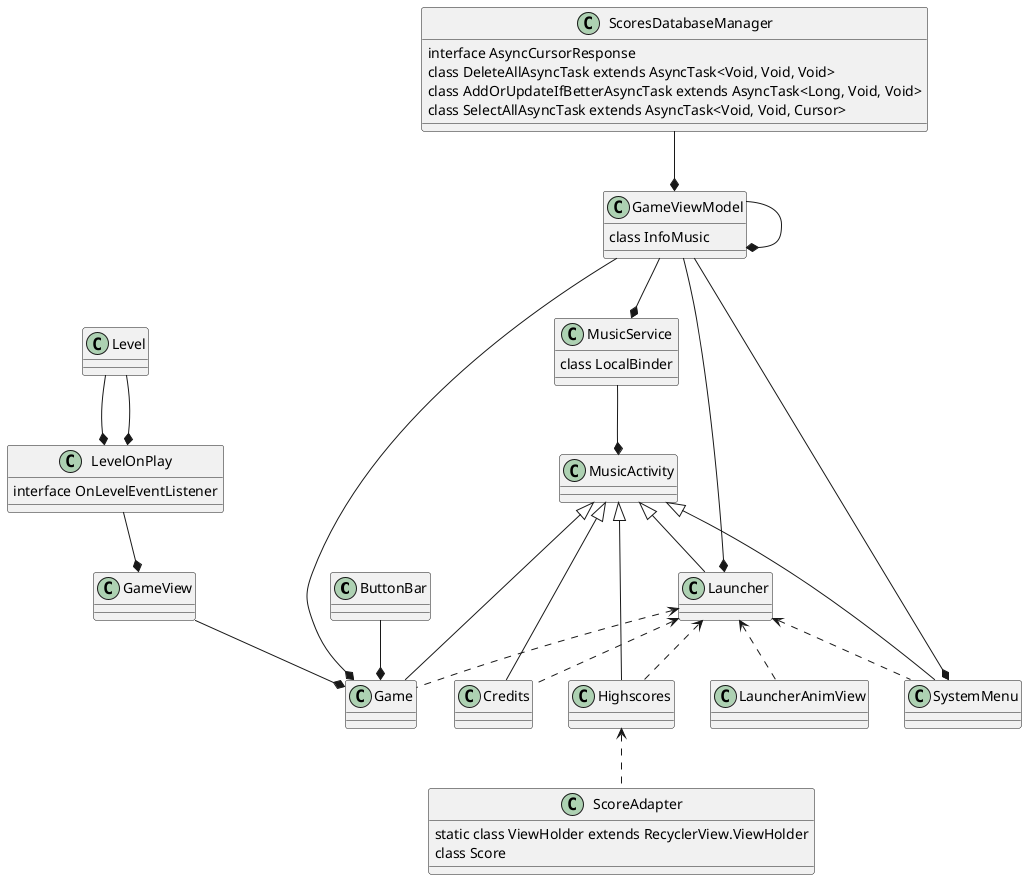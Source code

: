 @startuml

class ButtonBar
class Credits
class Game
class GameView
class GameViewModel {
    class InfoMusic
}
class Highscores
class Launcher
class LauncherAnimView
class Level
class LevelOnPlay {
    interface OnLevelEventListener
}
class MusicActivity
class MusicService {
    class LocalBinder
}
class ScoreAdapter {
    static class ViewHolder extends RecyclerView.ViewHolder
    class Score
}
class ScoresDatabaseManager {
    interface AsyncCursorResponse
    class DeleteAllAsyncTask extends AsyncTask<Void, Void, Void>
    class AddOrUpdateIfBetterAsyncTask extends AsyncTask<Long, Void, Void>
    class SelectAllAsyncTask extends AsyncTask<Void, Void, Cursor>
}
class SystemMenu


ButtonBar --* Game
GameView --* Game
GameViewModel --* Game
LevelOnPlay --* GameView
GameViewModel --* GameViewModel
ScoresDatabaseManager --* GameViewModel
GameViewModel --* Launcher
Level --* LevelOnPlay
Level --* LevelOnPlay
MusicService --* MusicActivity
GameViewModel --* MusicService
GameViewModel --* SystemMenu

MusicActivity <|-- Credits
MusicActivity <|-- Game
MusicActivity <|-- Highscores
MusicActivity <|-- Launcher
MusicActivity <|-- SystemMenu

Launcher <.. LauncherAnimView
Launcher <.. Credits
Launcher <.. Game
Launcher <.. Highscores
Launcher <.. SystemMenu
Highscores <.. ScoreAdapter

@enduml